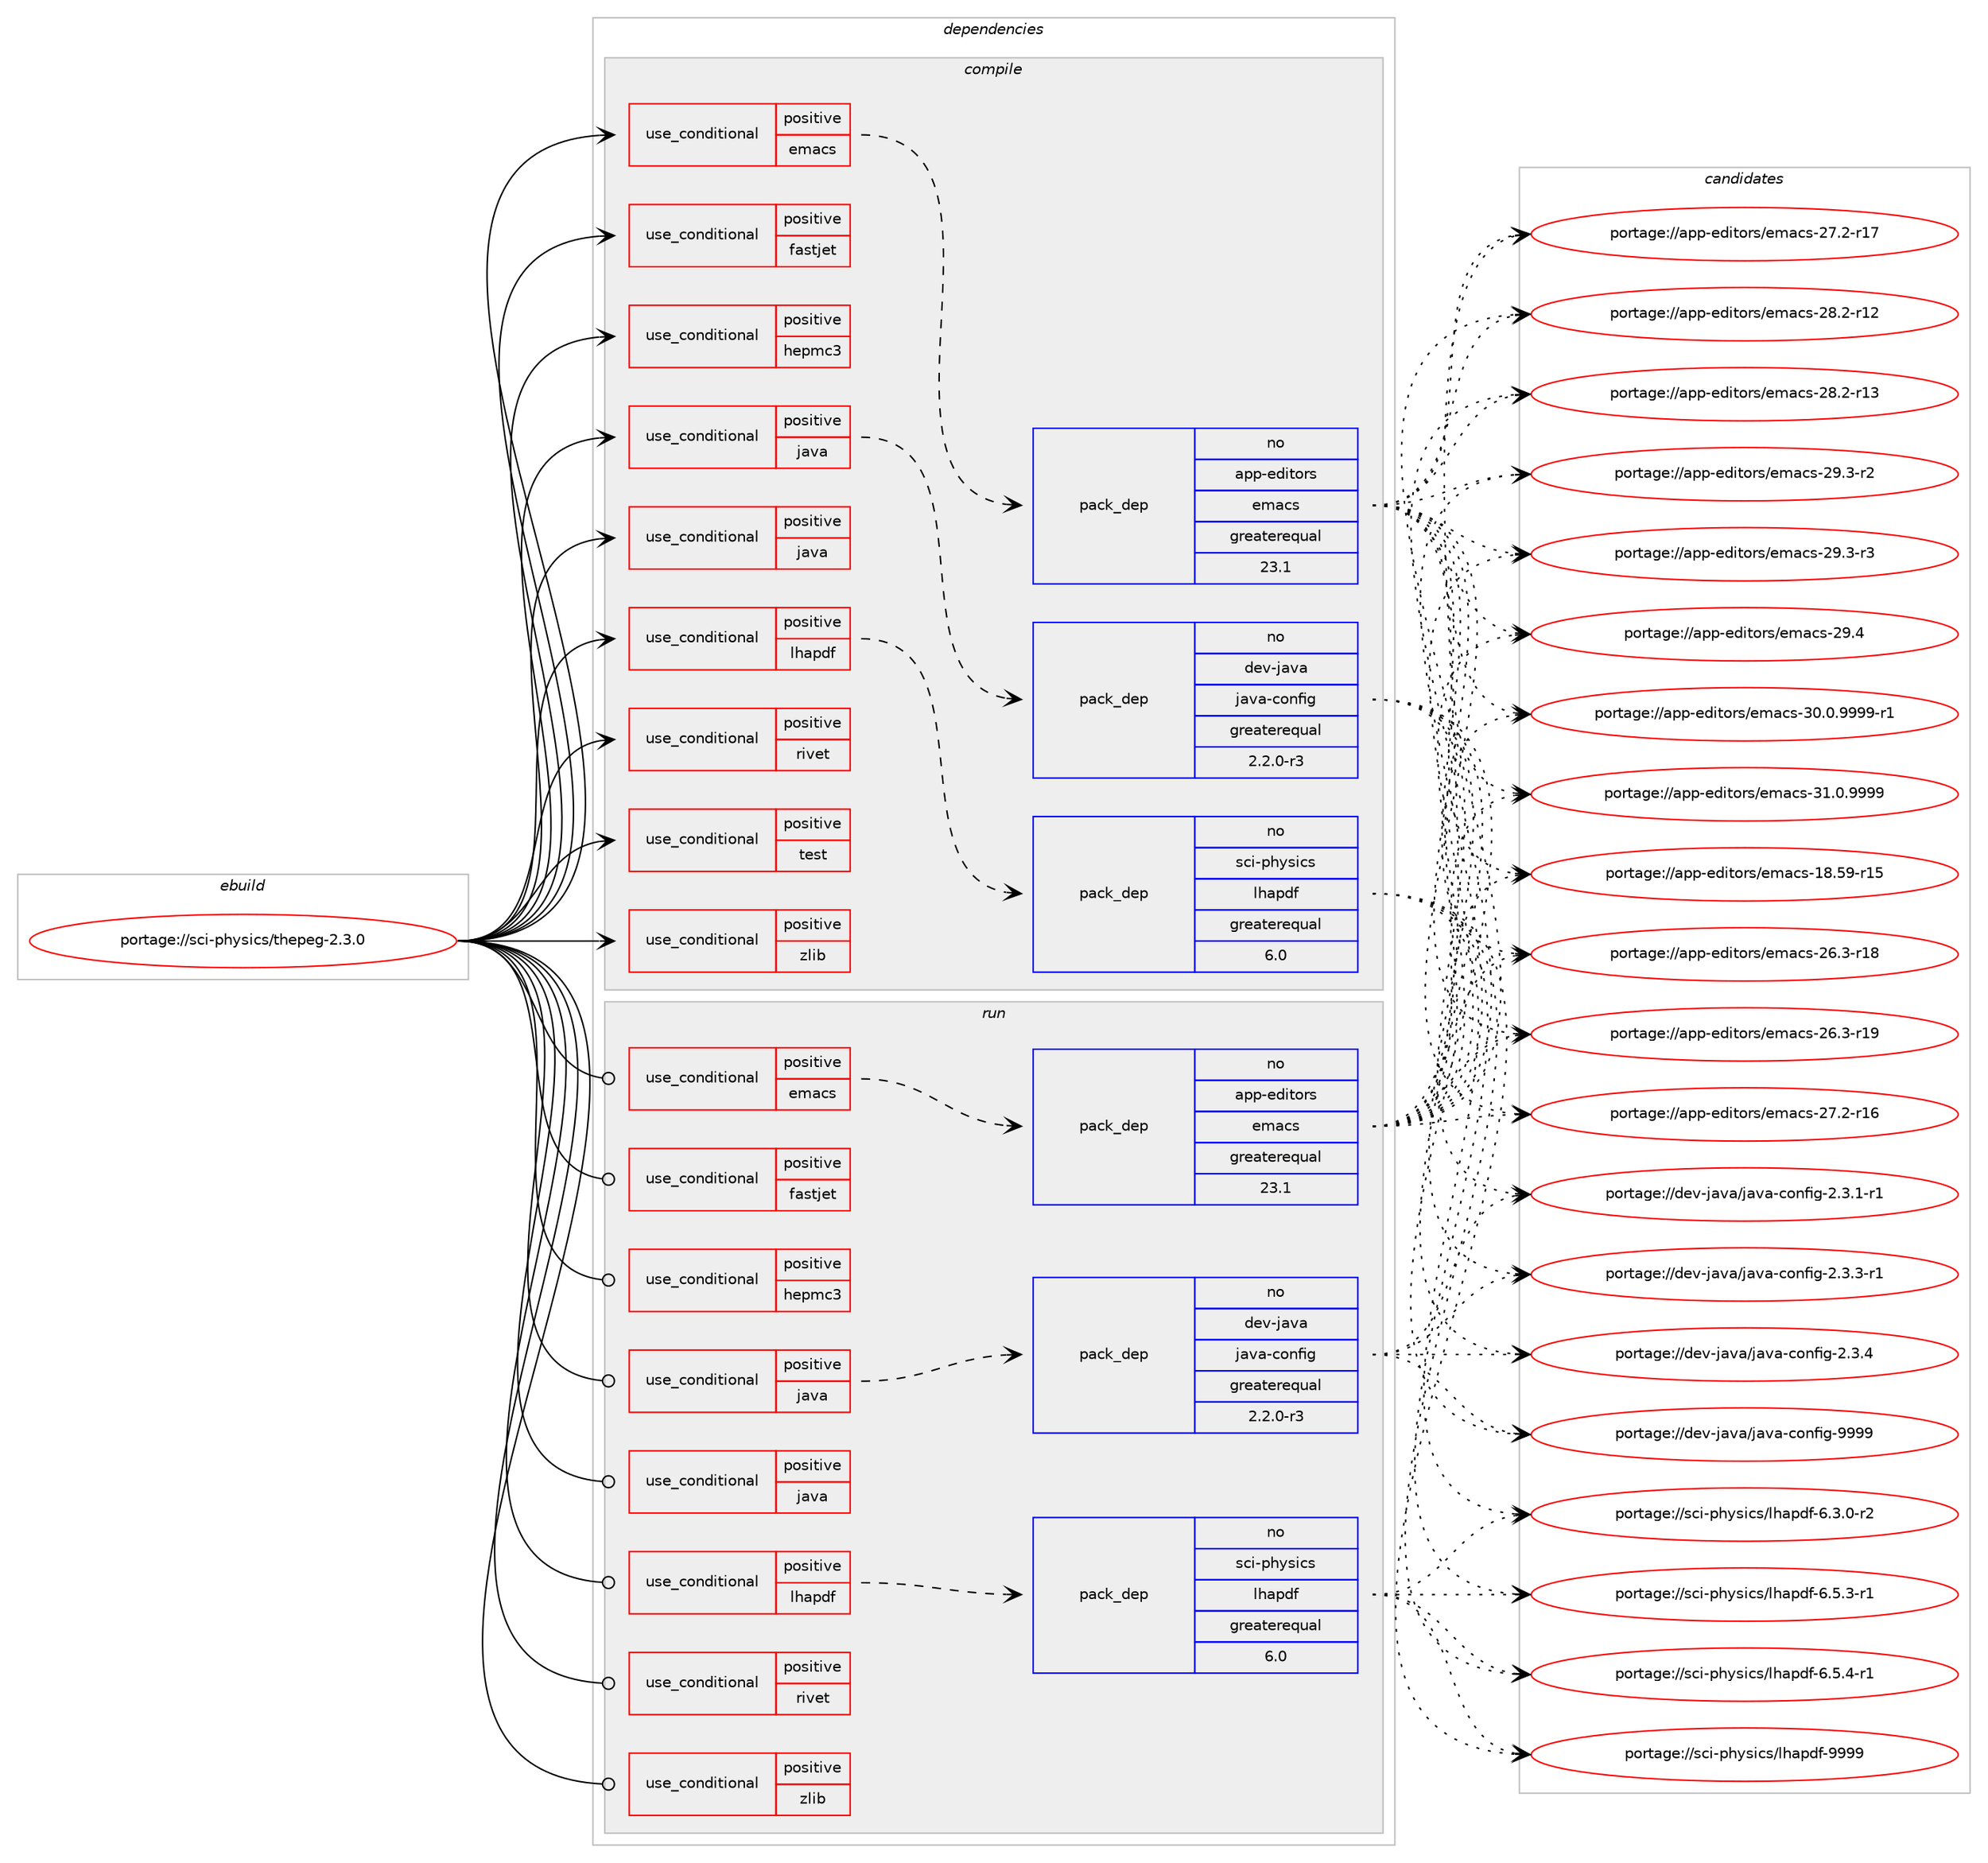 digraph prolog {

# *************
# Graph options
# *************

newrank=true;
concentrate=true;
compound=true;
graph [rankdir=LR,fontname=Helvetica,fontsize=10,ranksep=1.5];#, ranksep=2.5, nodesep=0.2];
edge  [arrowhead=vee];
node  [fontname=Helvetica,fontsize=10];

# **********
# The ebuild
# **********

subgraph cluster_leftcol {
color=gray;
rank=same;
label=<<i>ebuild</i>>;
id [label="portage://sci-physics/thepeg-2.3.0", color=red, width=4, href="../sci-physics/thepeg-2.3.0.svg"];
}

# ****************
# The dependencies
# ****************

subgraph cluster_midcol {
color=gray;
label=<<i>dependencies</i>>;
subgraph cluster_compile {
fillcolor="#eeeeee";
style=filled;
label=<<i>compile</i>>;
subgraph cond106958 {
dependency205605 [label=<<TABLE BORDER="0" CELLBORDER="1" CELLSPACING="0" CELLPADDING="4"><TR><TD ROWSPAN="3" CELLPADDING="10">use_conditional</TD></TR><TR><TD>positive</TD></TR><TR><TD>emacs</TD></TR></TABLE>>, shape=none, color=red];
subgraph pack95803 {
dependency205606 [label=<<TABLE BORDER="0" CELLBORDER="1" CELLSPACING="0" CELLPADDING="4" WIDTH="220"><TR><TD ROWSPAN="6" CELLPADDING="30">pack_dep</TD></TR><TR><TD WIDTH="110">no</TD></TR><TR><TD>app-editors</TD></TR><TR><TD>emacs</TD></TR><TR><TD>greaterequal</TD></TR><TR><TD>23.1</TD></TR></TABLE>>, shape=none, color=blue];
}
dependency205605:e -> dependency205606:w [weight=20,style="dashed",arrowhead="vee"];
}
id:e -> dependency205605:w [weight=20,style="solid",arrowhead="vee"];
subgraph cond106959 {
dependency205607 [label=<<TABLE BORDER="0" CELLBORDER="1" CELLSPACING="0" CELLPADDING="4"><TR><TD ROWSPAN="3" CELLPADDING="10">use_conditional</TD></TR><TR><TD>positive</TD></TR><TR><TD>fastjet</TD></TR></TABLE>>, shape=none, color=red];
# *** BEGIN UNKNOWN DEPENDENCY TYPE (TODO) ***
# dependency205607 -> package_dependency(portage://sci-physics/thepeg-2.3.0,install,no,sci-physics,fastjet,none,[,,],[slot(0),equal],[])
# *** END UNKNOWN DEPENDENCY TYPE (TODO) ***

}
id:e -> dependency205607:w [weight=20,style="solid",arrowhead="vee"];
subgraph cond106960 {
dependency205608 [label=<<TABLE BORDER="0" CELLBORDER="1" CELLSPACING="0" CELLPADDING="4"><TR><TD ROWSPAN="3" CELLPADDING="10">use_conditional</TD></TR><TR><TD>positive</TD></TR><TR><TD>hepmc3</TD></TR></TABLE>>, shape=none, color=red];
# *** BEGIN UNKNOWN DEPENDENCY TYPE (TODO) ***
# dependency205608 -> package_dependency(portage://sci-physics/thepeg-2.3.0,install,no,sci-physics,hepmc,none,[,,],[slot(3),equal],[])
# *** END UNKNOWN DEPENDENCY TYPE (TODO) ***

}
id:e -> dependency205608:w [weight=20,style="solid",arrowhead="vee"];
subgraph cond106961 {
dependency205609 [label=<<TABLE BORDER="0" CELLBORDER="1" CELLSPACING="0" CELLPADDING="4"><TR><TD ROWSPAN="3" CELLPADDING="10">use_conditional</TD></TR><TR><TD>positive</TD></TR><TR><TD>java</TD></TR></TABLE>>, shape=none, color=red];
subgraph pack95804 {
dependency205610 [label=<<TABLE BORDER="0" CELLBORDER="1" CELLSPACING="0" CELLPADDING="4" WIDTH="220"><TR><TD ROWSPAN="6" CELLPADDING="30">pack_dep</TD></TR><TR><TD WIDTH="110">no</TD></TR><TR><TD>dev-java</TD></TR><TR><TD>java-config</TD></TR><TR><TD>greaterequal</TD></TR><TR><TD>2.2.0-r3</TD></TR></TABLE>>, shape=none, color=blue];
}
dependency205609:e -> dependency205610:w [weight=20,style="dashed",arrowhead="vee"];
}
id:e -> dependency205609:w [weight=20,style="solid",arrowhead="vee"];
subgraph cond106962 {
dependency205611 [label=<<TABLE BORDER="0" CELLBORDER="1" CELLSPACING="0" CELLPADDING="4"><TR><TD ROWSPAN="3" CELLPADDING="10">use_conditional</TD></TR><TR><TD>positive</TD></TR><TR><TD>java</TD></TR></TABLE>>, shape=none, color=red];
# *** BEGIN UNKNOWN DEPENDENCY TYPE (TODO) ***
# dependency205611 -> package_dependency(portage://sci-physics/thepeg-2.3.0,install,no,virtual,jdk,none,[,,],[slot(1.8)],[])
# *** END UNKNOWN DEPENDENCY TYPE (TODO) ***

}
id:e -> dependency205611:w [weight=20,style="solid",arrowhead="vee"];
subgraph cond106963 {
dependency205612 [label=<<TABLE BORDER="0" CELLBORDER="1" CELLSPACING="0" CELLPADDING="4"><TR><TD ROWSPAN="3" CELLPADDING="10">use_conditional</TD></TR><TR><TD>positive</TD></TR><TR><TD>lhapdf</TD></TR></TABLE>>, shape=none, color=red];
subgraph pack95805 {
dependency205613 [label=<<TABLE BORDER="0" CELLBORDER="1" CELLSPACING="0" CELLPADDING="4" WIDTH="220"><TR><TD ROWSPAN="6" CELLPADDING="30">pack_dep</TD></TR><TR><TD WIDTH="110">no</TD></TR><TR><TD>sci-physics</TD></TR><TR><TD>lhapdf</TD></TR><TR><TD>greaterequal</TD></TR><TR><TD>6.0</TD></TR></TABLE>>, shape=none, color=blue];
}
dependency205612:e -> dependency205613:w [weight=20,style="dashed",arrowhead="vee"];
}
id:e -> dependency205612:w [weight=20,style="solid",arrowhead="vee"];
subgraph cond106964 {
dependency205614 [label=<<TABLE BORDER="0" CELLBORDER="1" CELLSPACING="0" CELLPADDING="4"><TR><TD ROWSPAN="3" CELLPADDING="10">use_conditional</TD></TR><TR><TD>positive</TD></TR><TR><TD>rivet</TD></TR></TABLE>>, shape=none, color=red];
# *** BEGIN UNKNOWN DEPENDENCY TYPE (TODO) ***
# dependency205614 -> package_dependency(portage://sci-physics/thepeg-2.3.0,install,no,sci-physics,rivet,none,[,,],[slot(3),equal],[use(enable(hepmc3),none)])
# *** END UNKNOWN DEPENDENCY TYPE (TODO) ***

}
id:e -> dependency205614:w [weight=20,style="solid",arrowhead="vee"];
subgraph cond106965 {
dependency205615 [label=<<TABLE BORDER="0" CELLBORDER="1" CELLSPACING="0" CELLPADDING="4"><TR><TD ROWSPAN="3" CELLPADDING="10">use_conditional</TD></TR><TR><TD>positive</TD></TR><TR><TD>test</TD></TR></TABLE>>, shape=none, color=red];
# *** BEGIN UNKNOWN DEPENDENCY TYPE (TODO) ***
# dependency205615 -> package_dependency(portage://sci-physics/thepeg-2.3.0,install,no,sys-process,time,none,[,,],[],[])
# *** END UNKNOWN DEPENDENCY TYPE (TODO) ***

# *** BEGIN UNKNOWN DEPENDENCY TYPE (TODO) ***
# dependency205615 -> package_dependency(portage://sci-physics/thepeg-2.3.0,install,no,dev-libs,boost,none,[,,],[],[])
# *** END UNKNOWN DEPENDENCY TYPE (TODO) ***

}
id:e -> dependency205615:w [weight=20,style="solid",arrowhead="vee"];
subgraph cond106966 {
dependency205616 [label=<<TABLE BORDER="0" CELLBORDER="1" CELLSPACING="0" CELLPADDING="4"><TR><TD ROWSPAN="3" CELLPADDING="10">use_conditional</TD></TR><TR><TD>positive</TD></TR><TR><TD>zlib</TD></TR></TABLE>>, shape=none, color=red];
# *** BEGIN UNKNOWN DEPENDENCY TYPE (TODO) ***
# dependency205616 -> package_dependency(portage://sci-physics/thepeg-2.3.0,install,no,sys-libs,zlib,none,[,,],[slot(0),equal],[])
# *** END UNKNOWN DEPENDENCY TYPE (TODO) ***

}
id:e -> dependency205616:w [weight=20,style="solid",arrowhead="vee"];
# *** BEGIN UNKNOWN DEPENDENCY TYPE (TODO) ***
# id -> package_dependency(portage://sci-physics/thepeg-2.3.0,install,no,sci-libs,gsl,none,[,,],any_same_slot,[])
# *** END UNKNOWN DEPENDENCY TYPE (TODO) ***

# *** BEGIN UNKNOWN DEPENDENCY TYPE (TODO) ***
# id -> package_dependency(portage://sci-physics/thepeg-2.3.0,install,no,sci-libs,gsl,none,[,,],[slot(0),equal],[])
# *** END UNKNOWN DEPENDENCY TYPE (TODO) ***

}
subgraph cluster_compileandrun {
fillcolor="#eeeeee";
style=filled;
label=<<i>compile and run</i>>;
}
subgraph cluster_run {
fillcolor="#eeeeee";
style=filled;
label=<<i>run</i>>;
subgraph cond106967 {
dependency205617 [label=<<TABLE BORDER="0" CELLBORDER="1" CELLSPACING="0" CELLPADDING="4"><TR><TD ROWSPAN="3" CELLPADDING="10">use_conditional</TD></TR><TR><TD>positive</TD></TR><TR><TD>emacs</TD></TR></TABLE>>, shape=none, color=red];
subgraph pack95806 {
dependency205618 [label=<<TABLE BORDER="0" CELLBORDER="1" CELLSPACING="0" CELLPADDING="4" WIDTH="220"><TR><TD ROWSPAN="6" CELLPADDING="30">pack_dep</TD></TR><TR><TD WIDTH="110">no</TD></TR><TR><TD>app-editors</TD></TR><TR><TD>emacs</TD></TR><TR><TD>greaterequal</TD></TR><TR><TD>23.1</TD></TR></TABLE>>, shape=none, color=blue];
}
dependency205617:e -> dependency205618:w [weight=20,style="dashed",arrowhead="vee"];
}
id:e -> dependency205617:w [weight=20,style="solid",arrowhead="odot"];
subgraph cond106968 {
dependency205619 [label=<<TABLE BORDER="0" CELLBORDER="1" CELLSPACING="0" CELLPADDING="4"><TR><TD ROWSPAN="3" CELLPADDING="10">use_conditional</TD></TR><TR><TD>positive</TD></TR><TR><TD>fastjet</TD></TR></TABLE>>, shape=none, color=red];
# *** BEGIN UNKNOWN DEPENDENCY TYPE (TODO) ***
# dependency205619 -> package_dependency(portage://sci-physics/thepeg-2.3.0,run,no,sci-physics,fastjet,none,[,,],[slot(0),equal],[])
# *** END UNKNOWN DEPENDENCY TYPE (TODO) ***

}
id:e -> dependency205619:w [weight=20,style="solid",arrowhead="odot"];
subgraph cond106969 {
dependency205620 [label=<<TABLE BORDER="0" CELLBORDER="1" CELLSPACING="0" CELLPADDING="4"><TR><TD ROWSPAN="3" CELLPADDING="10">use_conditional</TD></TR><TR><TD>positive</TD></TR><TR><TD>hepmc3</TD></TR></TABLE>>, shape=none, color=red];
# *** BEGIN UNKNOWN DEPENDENCY TYPE (TODO) ***
# dependency205620 -> package_dependency(portage://sci-physics/thepeg-2.3.0,run,no,sci-physics,hepmc,none,[,,],[slot(3),equal],[])
# *** END UNKNOWN DEPENDENCY TYPE (TODO) ***

}
id:e -> dependency205620:w [weight=20,style="solid",arrowhead="odot"];
subgraph cond106970 {
dependency205621 [label=<<TABLE BORDER="0" CELLBORDER="1" CELLSPACING="0" CELLPADDING="4"><TR><TD ROWSPAN="3" CELLPADDING="10">use_conditional</TD></TR><TR><TD>positive</TD></TR><TR><TD>java</TD></TR></TABLE>>, shape=none, color=red];
subgraph pack95807 {
dependency205622 [label=<<TABLE BORDER="0" CELLBORDER="1" CELLSPACING="0" CELLPADDING="4" WIDTH="220"><TR><TD ROWSPAN="6" CELLPADDING="30">pack_dep</TD></TR><TR><TD WIDTH="110">no</TD></TR><TR><TD>dev-java</TD></TR><TR><TD>java-config</TD></TR><TR><TD>greaterequal</TD></TR><TR><TD>2.2.0-r3</TD></TR></TABLE>>, shape=none, color=blue];
}
dependency205621:e -> dependency205622:w [weight=20,style="dashed",arrowhead="vee"];
}
id:e -> dependency205621:w [weight=20,style="solid",arrowhead="odot"];
subgraph cond106971 {
dependency205623 [label=<<TABLE BORDER="0" CELLBORDER="1" CELLSPACING="0" CELLPADDING="4"><TR><TD ROWSPAN="3" CELLPADDING="10">use_conditional</TD></TR><TR><TD>positive</TD></TR><TR><TD>java</TD></TR></TABLE>>, shape=none, color=red];
# *** BEGIN UNKNOWN DEPENDENCY TYPE (TODO) ***
# dependency205623 -> package_dependency(portage://sci-physics/thepeg-2.3.0,run,no,virtual,jre,none,[,,],[slot(1.8)],[])
# *** END UNKNOWN DEPENDENCY TYPE (TODO) ***

}
id:e -> dependency205623:w [weight=20,style="solid",arrowhead="odot"];
subgraph cond106972 {
dependency205624 [label=<<TABLE BORDER="0" CELLBORDER="1" CELLSPACING="0" CELLPADDING="4"><TR><TD ROWSPAN="3" CELLPADDING="10">use_conditional</TD></TR><TR><TD>positive</TD></TR><TR><TD>lhapdf</TD></TR></TABLE>>, shape=none, color=red];
subgraph pack95808 {
dependency205625 [label=<<TABLE BORDER="0" CELLBORDER="1" CELLSPACING="0" CELLPADDING="4" WIDTH="220"><TR><TD ROWSPAN="6" CELLPADDING="30">pack_dep</TD></TR><TR><TD WIDTH="110">no</TD></TR><TR><TD>sci-physics</TD></TR><TR><TD>lhapdf</TD></TR><TR><TD>greaterequal</TD></TR><TR><TD>6.0</TD></TR></TABLE>>, shape=none, color=blue];
}
dependency205624:e -> dependency205625:w [weight=20,style="dashed",arrowhead="vee"];
}
id:e -> dependency205624:w [weight=20,style="solid",arrowhead="odot"];
subgraph cond106973 {
dependency205626 [label=<<TABLE BORDER="0" CELLBORDER="1" CELLSPACING="0" CELLPADDING="4"><TR><TD ROWSPAN="3" CELLPADDING="10">use_conditional</TD></TR><TR><TD>positive</TD></TR><TR><TD>rivet</TD></TR></TABLE>>, shape=none, color=red];
# *** BEGIN UNKNOWN DEPENDENCY TYPE (TODO) ***
# dependency205626 -> package_dependency(portage://sci-physics/thepeg-2.3.0,run,no,sci-physics,rivet,none,[,,],[slot(3),equal],[use(enable(hepmc3),none)])
# *** END UNKNOWN DEPENDENCY TYPE (TODO) ***

}
id:e -> dependency205626:w [weight=20,style="solid",arrowhead="odot"];
subgraph cond106974 {
dependency205627 [label=<<TABLE BORDER="0" CELLBORDER="1" CELLSPACING="0" CELLPADDING="4"><TR><TD ROWSPAN="3" CELLPADDING="10">use_conditional</TD></TR><TR><TD>positive</TD></TR><TR><TD>zlib</TD></TR></TABLE>>, shape=none, color=red];
# *** BEGIN UNKNOWN DEPENDENCY TYPE (TODO) ***
# dependency205627 -> package_dependency(portage://sci-physics/thepeg-2.3.0,run,no,sys-libs,zlib,none,[,,],[slot(0),equal],[])
# *** END UNKNOWN DEPENDENCY TYPE (TODO) ***

}
id:e -> dependency205627:w [weight=20,style="solid",arrowhead="odot"];
# *** BEGIN UNKNOWN DEPENDENCY TYPE (TODO) ***
# id -> package_dependency(portage://sci-physics/thepeg-2.3.0,run,no,sci-libs,gsl,none,[,,],[slot(0),equal],[])
# *** END UNKNOWN DEPENDENCY TYPE (TODO) ***

}
}

# **************
# The candidates
# **************

subgraph cluster_choices {
rank=same;
color=gray;
label=<<i>candidates</i>>;

subgraph choice95803 {
color=black;
nodesep=1;
choice9711211245101100105116111114115471011099799115454956465357451144953 [label="portage://app-editors/emacs-18.59-r15", color=red, width=4,href="../app-editors/emacs-18.59-r15.svg"];
choice97112112451011001051161111141154710110997991154550544651451144956 [label="portage://app-editors/emacs-26.3-r18", color=red, width=4,href="../app-editors/emacs-26.3-r18.svg"];
choice97112112451011001051161111141154710110997991154550544651451144957 [label="portage://app-editors/emacs-26.3-r19", color=red, width=4,href="../app-editors/emacs-26.3-r19.svg"];
choice97112112451011001051161111141154710110997991154550554650451144954 [label="portage://app-editors/emacs-27.2-r16", color=red, width=4,href="../app-editors/emacs-27.2-r16.svg"];
choice97112112451011001051161111141154710110997991154550554650451144955 [label="portage://app-editors/emacs-27.2-r17", color=red, width=4,href="../app-editors/emacs-27.2-r17.svg"];
choice97112112451011001051161111141154710110997991154550564650451144950 [label="portage://app-editors/emacs-28.2-r12", color=red, width=4,href="../app-editors/emacs-28.2-r12.svg"];
choice97112112451011001051161111141154710110997991154550564650451144951 [label="portage://app-editors/emacs-28.2-r13", color=red, width=4,href="../app-editors/emacs-28.2-r13.svg"];
choice971121124510110010511611111411547101109979911545505746514511450 [label="portage://app-editors/emacs-29.3-r2", color=red, width=4,href="../app-editors/emacs-29.3-r2.svg"];
choice971121124510110010511611111411547101109979911545505746514511451 [label="portage://app-editors/emacs-29.3-r3", color=red, width=4,href="../app-editors/emacs-29.3-r3.svg"];
choice97112112451011001051161111141154710110997991154550574652 [label="portage://app-editors/emacs-29.4", color=red, width=4,href="../app-editors/emacs-29.4.svg"];
choice9711211245101100105116111114115471011099799115455148464846575757574511449 [label="portage://app-editors/emacs-30.0.9999-r1", color=red, width=4,href="../app-editors/emacs-30.0.9999-r1.svg"];
choice971121124510110010511611111411547101109979911545514946484657575757 [label="portage://app-editors/emacs-31.0.9999", color=red, width=4,href="../app-editors/emacs-31.0.9999.svg"];
dependency205606:e -> choice9711211245101100105116111114115471011099799115454956465357451144953:w [style=dotted,weight="100"];
dependency205606:e -> choice97112112451011001051161111141154710110997991154550544651451144956:w [style=dotted,weight="100"];
dependency205606:e -> choice97112112451011001051161111141154710110997991154550544651451144957:w [style=dotted,weight="100"];
dependency205606:e -> choice97112112451011001051161111141154710110997991154550554650451144954:w [style=dotted,weight="100"];
dependency205606:e -> choice97112112451011001051161111141154710110997991154550554650451144955:w [style=dotted,weight="100"];
dependency205606:e -> choice97112112451011001051161111141154710110997991154550564650451144950:w [style=dotted,weight="100"];
dependency205606:e -> choice97112112451011001051161111141154710110997991154550564650451144951:w [style=dotted,weight="100"];
dependency205606:e -> choice971121124510110010511611111411547101109979911545505746514511450:w [style=dotted,weight="100"];
dependency205606:e -> choice971121124510110010511611111411547101109979911545505746514511451:w [style=dotted,weight="100"];
dependency205606:e -> choice97112112451011001051161111141154710110997991154550574652:w [style=dotted,weight="100"];
dependency205606:e -> choice9711211245101100105116111114115471011099799115455148464846575757574511449:w [style=dotted,weight="100"];
dependency205606:e -> choice971121124510110010511611111411547101109979911545514946484657575757:w [style=dotted,weight="100"];
}
subgraph choice95804 {
color=black;
nodesep=1;
choice10010111845106971189747106971189745991111101021051034550465146494511449 [label="portage://dev-java/java-config-2.3.1-r1", color=red, width=4,href="../dev-java/java-config-2.3.1-r1.svg"];
choice10010111845106971189747106971189745991111101021051034550465146514511449 [label="portage://dev-java/java-config-2.3.3-r1", color=red, width=4,href="../dev-java/java-config-2.3.3-r1.svg"];
choice1001011184510697118974710697118974599111110102105103455046514652 [label="portage://dev-java/java-config-2.3.4", color=red, width=4,href="../dev-java/java-config-2.3.4.svg"];
choice10010111845106971189747106971189745991111101021051034557575757 [label="portage://dev-java/java-config-9999", color=red, width=4,href="../dev-java/java-config-9999.svg"];
dependency205610:e -> choice10010111845106971189747106971189745991111101021051034550465146494511449:w [style=dotted,weight="100"];
dependency205610:e -> choice10010111845106971189747106971189745991111101021051034550465146514511449:w [style=dotted,weight="100"];
dependency205610:e -> choice1001011184510697118974710697118974599111110102105103455046514652:w [style=dotted,weight="100"];
dependency205610:e -> choice10010111845106971189747106971189745991111101021051034557575757:w [style=dotted,weight="100"];
}
subgraph choice95805 {
color=black;
nodesep=1;
choice11599105451121041211151059911547108104971121001024554465146484511450 [label="portage://sci-physics/lhapdf-6.3.0-r2", color=red, width=4,href="../sci-physics/lhapdf-6.3.0-r2.svg"];
choice11599105451121041211151059911547108104971121001024554465346514511449 [label="portage://sci-physics/lhapdf-6.5.3-r1", color=red, width=4,href="../sci-physics/lhapdf-6.5.3-r1.svg"];
choice11599105451121041211151059911547108104971121001024554465346524511449 [label="portage://sci-physics/lhapdf-6.5.4-r1", color=red, width=4,href="../sci-physics/lhapdf-6.5.4-r1.svg"];
choice11599105451121041211151059911547108104971121001024557575757 [label="portage://sci-physics/lhapdf-9999", color=red, width=4,href="../sci-physics/lhapdf-9999.svg"];
dependency205613:e -> choice11599105451121041211151059911547108104971121001024554465146484511450:w [style=dotted,weight="100"];
dependency205613:e -> choice11599105451121041211151059911547108104971121001024554465346514511449:w [style=dotted,weight="100"];
dependency205613:e -> choice11599105451121041211151059911547108104971121001024554465346524511449:w [style=dotted,weight="100"];
dependency205613:e -> choice11599105451121041211151059911547108104971121001024557575757:w [style=dotted,weight="100"];
}
subgraph choice95806 {
color=black;
nodesep=1;
choice9711211245101100105116111114115471011099799115454956465357451144953 [label="portage://app-editors/emacs-18.59-r15", color=red, width=4,href="../app-editors/emacs-18.59-r15.svg"];
choice97112112451011001051161111141154710110997991154550544651451144956 [label="portage://app-editors/emacs-26.3-r18", color=red, width=4,href="../app-editors/emacs-26.3-r18.svg"];
choice97112112451011001051161111141154710110997991154550544651451144957 [label="portage://app-editors/emacs-26.3-r19", color=red, width=4,href="../app-editors/emacs-26.3-r19.svg"];
choice97112112451011001051161111141154710110997991154550554650451144954 [label="portage://app-editors/emacs-27.2-r16", color=red, width=4,href="../app-editors/emacs-27.2-r16.svg"];
choice97112112451011001051161111141154710110997991154550554650451144955 [label="portage://app-editors/emacs-27.2-r17", color=red, width=4,href="../app-editors/emacs-27.2-r17.svg"];
choice97112112451011001051161111141154710110997991154550564650451144950 [label="portage://app-editors/emacs-28.2-r12", color=red, width=4,href="../app-editors/emacs-28.2-r12.svg"];
choice97112112451011001051161111141154710110997991154550564650451144951 [label="portage://app-editors/emacs-28.2-r13", color=red, width=4,href="../app-editors/emacs-28.2-r13.svg"];
choice971121124510110010511611111411547101109979911545505746514511450 [label="portage://app-editors/emacs-29.3-r2", color=red, width=4,href="../app-editors/emacs-29.3-r2.svg"];
choice971121124510110010511611111411547101109979911545505746514511451 [label="portage://app-editors/emacs-29.3-r3", color=red, width=4,href="../app-editors/emacs-29.3-r3.svg"];
choice97112112451011001051161111141154710110997991154550574652 [label="portage://app-editors/emacs-29.4", color=red, width=4,href="../app-editors/emacs-29.4.svg"];
choice9711211245101100105116111114115471011099799115455148464846575757574511449 [label="portage://app-editors/emacs-30.0.9999-r1", color=red, width=4,href="../app-editors/emacs-30.0.9999-r1.svg"];
choice971121124510110010511611111411547101109979911545514946484657575757 [label="portage://app-editors/emacs-31.0.9999", color=red, width=4,href="../app-editors/emacs-31.0.9999.svg"];
dependency205618:e -> choice9711211245101100105116111114115471011099799115454956465357451144953:w [style=dotted,weight="100"];
dependency205618:e -> choice97112112451011001051161111141154710110997991154550544651451144956:w [style=dotted,weight="100"];
dependency205618:e -> choice97112112451011001051161111141154710110997991154550544651451144957:w [style=dotted,weight="100"];
dependency205618:e -> choice97112112451011001051161111141154710110997991154550554650451144954:w [style=dotted,weight="100"];
dependency205618:e -> choice97112112451011001051161111141154710110997991154550554650451144955:w [style=dotted,weight="100"];
dependency205618:e -> choice97112112451011001051161111141154710110997991154550564650451144950:w [style=dotted,weight="100"];
dependency205618:e -> choice97112112451011001051161111141154710110997991154550564650451144951:w [style=dotted,weight="100"];
dependency205618:e -> choice971121124510110010511611111411547101109979911545505746514511450:w [style=dotted,weight="100"];
dependency205618:e -> choice971121124510110010511611111411547101109979911545505746514511451:w [style=dotted,weight="100"];
dependency205618:e -> choice97112112451011001051161111141154710110997991154550574652:w [style=dotted,weight="100"];
dependency205618:e -> choice9711211245101100105116111114115471011099799115455148464846575757574511449:w [style=dotted,weight="100"];
dependency205618:e -> choice971121124510110010511611111411547101109979911545514946484657575757:w [style=dotted,weight="100"];
}
subgraph choice95807 {
color=black;
nodesep=1;
choice10010111845106971189747106971189745991111101021051034550465146494511449 [label="portage://dev-java/java-config-2.3.1-r1", color=red, width=4,href="../dev-java/java-config-2.3.1-r1.svg"];
choice10010111845106971189747106971189745991111101021051034550465146514511449 [label="portage://dev-java/java-config-2.3.3-r1", color=red, width=4,href="../dev-java/java-config-2.3.3-r1.svg"];
choice1001011184510697118974710697118974599111110102105103455046514652 [label="portage://dev-java/java-config-2.3.4", color=red, width=4,href="../dev-java/java-config-2.3.4.svg"];
choice10010111845106971189747106971189745991111101021051034557575757 [label="portage://dev-java/java-config-9999", color=red, width=4,href="../dev-java/java-config-9999.svg"];
dependency205622:e -> choice10010111845106971189747106971189745991111101021051034550465146494511449:w [style=dotted,weight="100"];
dependency205622:e -> choice10010111845106971189747106971189745991111101021051034550465146514511449:w [style=dotted,weight="100"];
dependency205622:e -> choice1001011184510697118974710697118974599111110102105103455046514652:w [style=dotted,weight="100"];
dependency205622:e -> choice10010111845106971189747106971189745991111101021051034557575757:w [style=dotted,weight="100"];
}
subgraph choice95808 {
color=black;
nodesep=1;
choice11599105451121041211151059911547108104971121001024554465146484511450 [label="portage://sci-physics/lhapdf-6.3.0-r2", color=red, width=4,href="../sci-physics/lhapdf-6.3.0-r2.svg"];
choice11599105451121041211151059911547108104971121001024554465346514511449 [label="portage://sci-physics/lhapdf-6.5.3-r1", color=red, width=4,href="../sci-physics/lhapdf-6.5.3-r1.svg"];
choice11599105451121041211151059911547108104971121001024554465346524511449 [label="portage://sci-physics/lhapdf-6.5.4-r1", color=red, width=4,href="../sci-physics/lhapdf-6.5.4-r1.svg"];
choice11599105451121041211151059911547108104971121001024557575757 [label="portage://sci-physics/lhapdf-9999", color=red, width=4,href="../sci-physics/lhapdf-9999.svg"];
dependency205625:e -> choice11599105451121041211151059911547108104971121001024554465146484511450:w [style=dotted,weight="100"];
dependency205625:e -> choice11599105451121041211151059911547108104971121001024554465346514511449:w [style=dotted,weight="100"];
dependency205625:e -> choice11599105451121041211151059911547108104971121001024554465346524511449:w [style=dotted,weight="100"];
dependency205625:e -> choice11599105451121041211151059911547108104971121001024557575757:w [style=dotted,weight="100"];
}
}

}
